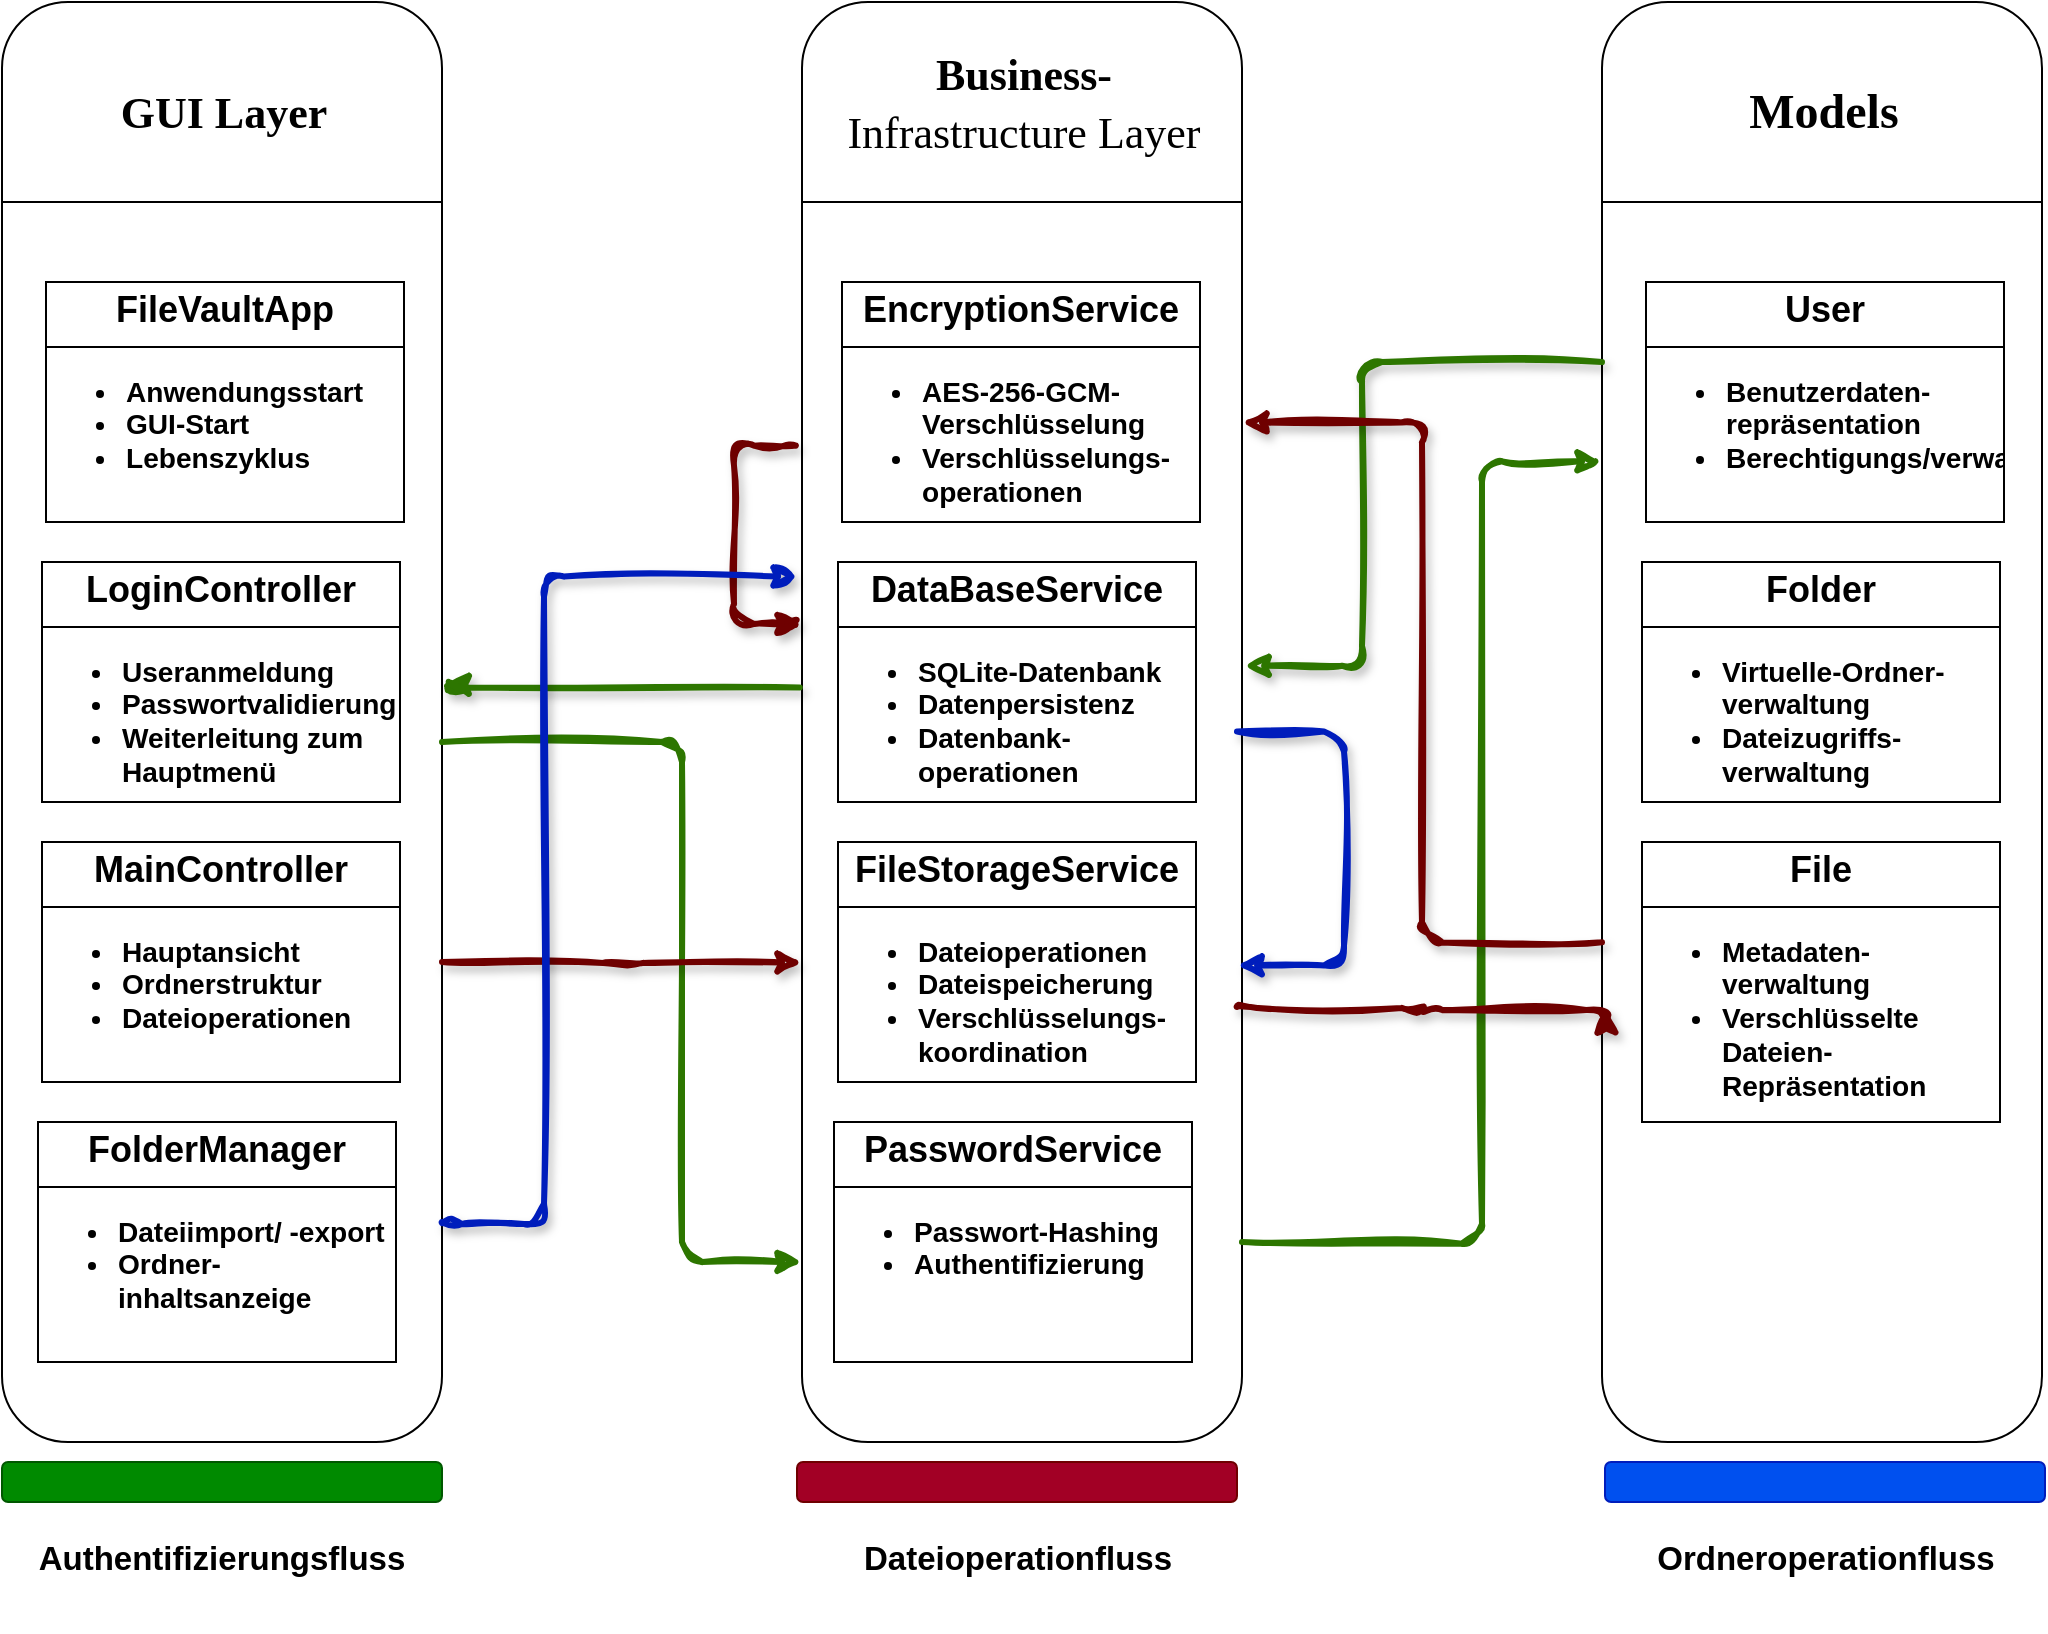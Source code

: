 <mxfile version="26.2.13">
  <diagram name="Page-1" id="e56a1550-8fbb-45ad-956c-1786394a9013">
    <mxGraphModel dx="1447" dy="596" grid="1" gridSize="10" guides="1" tooltips="1" connect="1" arrows="1" fold="1" page="1" pageScale="1" pageWidth="1100" pageHeight="850" background="none" math="0" shadow="0">
      <root>
        <mxCell id="0" />
        <mxCell id="1" parent="0" />
        <mxCell id="-yXR84pEISBXPebQsvSQ-5" value="" style="rounded=1;whiteSpace=wrap;html=1;" parent="1" vertex="1">
          <mxGeometry x="40" y="30" width="220" height="720" as="geometry" />
        </mxCell>
        <mxCell id="-yXR84pEISBXPebQsvSQ-6" value="&lt;h1&gt;&lt;font face=&quot;Verdana&quot; style=&quot;font-size: 22px;&quot;&gt;GUI Layer&lt;/font&gt;&lt;/h1&gt;" style="text;html=1;align=center;verticalAlign=middle;whiteSpace=wrap;rounded=0;" parent="1" vertex="1">
          <mxGeometry x="61" y="60" width="180" height="50" as="geometry" />
        </mxCell>
        <mxCell id="-yXR84pEISBXPebQsvSQ-9" value="" style="endArrow=none;html=1;rounded=0;" parent="1" edge="1">
          <mxGeometry width="50" height="50" relative="1" as="geometry">
            <mxPoint x="40" y="130" as="sourcePoint" />
            <mxPoint x="260" y="130" as="targetPoint" />
          </mxGeometry>
        </mxCell>
        <mxCell id="-yXR84pEISBXPebQsvSQ-30" value="" style="rounded=1;whiteSpace=wrap;html=1;" parent="1" vertex="1">
          <mxGeometry x="440" y="30" width="220" height="720" as="geometry" />
        </mxCell>
        <mxCell id="-yXR84pEISBXPebQsvSQ-31" value="&lt;h1&gt;&lt;font face=&quot;Verdana&quot; style=&quot;font-size: 22px;&quot;&gt;Business-&lt;/font&gt;&lt;span style=&quot;font-size: 22px; font-family: Verdana; background-color: transparent; color: light-dark(rgb(0, 0, 0), rgb(255, 255, 255)); font-weight: normal;&quot;&gt;Infrastructure Layer&lt;/span&gt;&lt;/h1&gt;" style="text;html=1;align=center;verticalAlign=middle;whiteSpace=wrap;rounded=0;" parent="1" vertex="1">
          <mxGeometry x="461" y="40" width="180" height="80" as="geometry" />
        </mxCell>
        <mxCell id="-yXR84pEISBXPebQsvSQ-32" value="" style="endArrow=none;html=1;rounded=0;" parent="1" edge="1">
          <mxGeometry width="50" height="50" relative="1" as="geometry">
            <mxPoint x="440" y="130" as="sourcePoint" />
            <mxPoint x="660" y="130" as="targetPoint" />
          </mxGeometry>
        </mxCell>
        <mxCell id="-yXR84pEISBXPebQsvSQ-37" value="" style="rounded=1;whiteSpace=wrap;html=1;" parent="1" vertex="1">
          <mxGeometry x="840" y="30" width="220" height="720" as="geometry" />
        </mxCell>
        <mxCell id="-yXR84pEISBXPebQsvSQ-38" value="&lt;h1&gt;&lt;font face=&quot;Verdana&quot;&gt;Models&lt;/font&gt;&lt;/h1&gt;" style="text;html=1;align=center;verticalAlign=middle;whiteSpace=wrap;rounded=0;" parent="1" vertex="1">
          <mxGeometry x="861" y="60" width="180" height="50" as="geometry" />
        </mxCell>
        <mxCell id="-yXR84pEISBXPebQsvSQ-39" value="" style="endArrow=none;html=1;rounded=0;" parent="1" edge="1">
          <mxGeometry width="50" height="50" relative="1" as="geometry">
            <mxPoint x="840" y="130" as="sourcePoint" />
            <mxPoint x="1060" y="130" as="targetPoint" />
          </mxGeometry>
        </mxCell>
        <mxCell id="-yXR84pEISBXPebQsvSQ-44" value="&lt;h2 style=&quot;margin:0px;margin-top:4px;text-align:center;&quot;&gt;EncryptionService&lt;/h2&gt;&lt;hr size=&quot;1&quot; style=&quot;border-style:solid;&quot;&gt;&lt;h3&gt;&lt;div style=&quot;height:2px;&quot;&gt;&lt;ul&gt;&lt;li&gt;AES-256-GCM- Verschlüsselung&lt;/li&gt;&lt;li&gt;Verschlüsselungs-operationen&lt;/li&gt;&lt;/ul&gt;&lt;div&gt;&lt;br&gt;&lt;/div&gt;&lt;/div&gt;&lt;/h3&gt;" style="verticalAlign=top;align=left;overflow=fill;html=1;whiteSpace=wrap;" parent="1" vertex="1">
          <mxGeometry x="460" y="170" width="179" height="120" as="geometry" />
        </mxCell>
        <mxCell id="-yXR84pEISBXPebQsvSQ-47" value="&lt;h2 style=&quot;margin:0px;margin-top:4px;text-align:center;&quot;&gt;DataBaseService&lt;/h2&gt;&lt;hr size=&quot;1&quot; style=&quot;border-style:solid;&quot;&gt;&lt;h3&gt;&lt;div style=&quot;height:2px;&quot;&gt;&lt;ul&gt;&lt;li&gt;SQLite-Datenbank&lt;/li&gt;&lt;li&gt;Datenpersistenz&lt;/li&gt;&lt;li&gt;Datenbank-operationen&lt;/li&gt;&lt;/ul&gt;&lt;div&gt;&lt;br&gt;&lt;/div&gt;&lt;/div&gt;&lt;/h3&gt;" style="verticalAlign=top;align=left;overflow=fill;html=1;whiteSpace=wrap;" parent="1" vertex="1">
          <mxGeometry x="458" y="310" width="179" height="120" as="geometry" />
        </mxCell>
        <mxCell id="-yXR84pEISBXPebQsvSQ-48" value="&lt;h2 style=&quot;margin:0px;margin-top:4px;text-align:center;&quot;&gt;&lt;b&gt;FileStorageService&lt;/b&gt;&lt;/h2&gt;&lt;hr size=&quot;1&quot; style=&quot;border-style:solid;&quot;&gt;&lt;h3&gt;&lt;div style=&quot;height:2px;&quot;&gt;&lt;ul&gt;&lt;li&gt;Dateioperationen&lt;/li&gt;&lt;li&gt;Dateispeicherung&lt;/li&gt;&lt;li&gt;Verschlüsselungs-koordination&lt;/li&gt;&lt;/ul&gt;&lt;div&gt;&lt;br&gt;&lt;/div&gt;&lt;/div&gt;&lt;/h3&gt;" style="verticalAlign=top;align=left;overflow=fill;html=1;whiteSpace=wrap;" parent="1" vertex="1">
          <mxGeometry x="458" y="450" width="179" height="120" as="geometry" />
        </mxCell>
        <mxCell id="-yXR84pEISBXPebQsvSQ-49" value="&lt;h2 style=&quot;margin:0px;margin-top:4px;text-align:center;&quot;&gt;PasswordService&lt;/h2&gt;&lt;hr size=&quot;1&quot; style=&quot;border-style:solid;&quot;&gt;&lt;h3&gt;&lt;div style=&quot;height:2px;&quot;&gt;&lt;ul&gt;&lt;li&gt;Passwort-Hashing&lt;/li&gt;&lt;li&gt;Authentifizierung&lt;/li&gt;&lt;/ul&gt;&lt;div&gt;&lt;br&gt;&lt;/div&gt;&lt;/div&gt;&lt;/h3&gt;" style="verticalAlign=top;align=left;overflow=fill;html=1;whiteSpace=wrap;" parent="1" vertex="1">
          <mxGeometry x="456" y="590" width="179" height="120" as="geometry" />
        </mxCell>
        <mxCell id="-yXR84pEISBXPebQsvSQ-54" value="&lt;h2 style=&quot;margin:0px;margin-top:4px;text-align:center;&quot;&gt;FileVaultApp&lt;/h2&gt;&lt;hr size=&quot;1&quot; style=&quot;border-style:solid;&quot;&gt;&lt;h3&gt;&lt;div style=&quot;height:2px;&quot;&gt;&lt;ul&gt;&lt;li&gt;Anwendungsstart&lt;/li&gt;&lt;li&gt;GUI-Start&lt;/li&gt;&lt;li&gt;Lebenszyklus&lt;/li&gt;&lt;/ul&gt;&lt;div&gt;&lt;br&gt;&lt;/div&gt;&lt;/div&gt;&lt;/h3&gt;" style="verticalAlign=top;align=left;overflow=fill;html=1;whiteSpace=wrap;" parent="1" vertex="1">
          <mxGeometry x="62" y="170" width="179" height="120" as="geometry" />
        </mxCell>
        <mxCell id="-yXR84pEISBXPebQsvSQ-55" value="&lt;h2 style=&quot;margin:0px;margin-top:4px;text-align:center;&quot;&gt;&lt;b&gt;LoginController&lt;/b&gt;&lt;/h2&gt;&lt;hr size=&quot;1&quot; style=&quot;border-style:solid;&quot;&gt;&lt;h3&gt;&lt;div style=&quot;height:2px;&quot;&gt;&lt;ul&gt;&lt;li&gt;Useranmeldung&lt;/li&gt;&lt;li&gt;Passwortvalidierung&lt;/li&gt;&lt;li&gt;Weiterleitung zum Hauptmenü&lt;/li&gt;&lt;/ul&gt;&lt;/div&gt;&lt;/h3&gt;" style="verticalAlign=top;align=left;overflow=fill;html=1;whiteSpace=wrap;" parent="1" vertex="1">
          <mxGeometry x="60" y="310" width="179" height="120" as="geometry" />
        </mxCell>
        <mxCell id="-yXR84pEISBXPebQsvSQ-56" value="&lt;h2 style=&quot;margin:0px;margin-top:4px;text-align:center;&quot;&gt;&lt;b&gt;MainController&lt;/b&gt;&lt;/h2&gt;&lt;hr size=&quot;1&quot; style=&quot;border-style:solid;&quot;&gt;&lt;h3&gt;&lt;div style=&quot;height:2px;&quot;&gt;&lt;ul&gt;&lt;li&gt;Hauptansicht&lt;/li&gt;&lt;li&gt;Ordnerstruktur&lt;/li&gt;&lt;li&gt;Dateioperationen&lt;/li&gt;&lt;/ul&gt;&lt;div&gt;&lt;br&gt;&lt;/div&gt;&lt;/div&gt;&lt;/h3&gt;" style="verticalAlign=top;align=left;overflow=fill;html=1;whiteSpace=wrap;" parent="1" vertex="1">
          <mxGeometry x="60" y="450" width="179" height="120" as="geometry" />
        </mxCell>
        <mxCell id="-yXR84pEISBXPebQsvSQ-57" value="&lt;h2 style=&quot;margin:0px;margin-top:4px;text-align:center;&quot;&gt;FolderManager&lt;/h2&gt;&lt;hr size=&quot;1&quot; style=&quot;border-style:solid;&quot;&gt;&lt;h3&gt;&lt;div style=&quot;height:2px;&quot;&gt;&lt;ul&gt;&lt;li&gt;Dateiimport/ -export&lt;/li&gt;&lt;li&gt;Ordner-inhaltsanzeige&lt;/li&gt;&lt;/ul&gt;&lt;/div&gt;&lt;/h3&gt;" style="verticalAlign=top;align=left;overflow=fill;html=1;whiteSpace=wrap;" parent="1" vertex="1">
          <mxGeometry x="58" y="590" width="179" height="120" as="geometry" />
        </mxCell>
        <mxCell id="-yXR84pEISBXPebQsvSQ-58" value="&lt;h2 style=&quot;margin:0px;margin-top:4px;text-align:center;&quot;&gt;User&lt;/h2&gt;&lt;hr size=&quot;1&quot; style=&quot;border-style:solid;&quot;&gt;&lt;h3&gt;&lt;div style=&quot;height:2px;&quot;&gt;&lt;ul&gt;&lt;li&gt;Benutzerdaten-repräsentation&lt;/li&gt;&lt;li&gt;Berechtigungs/verwaltung&lt;/li&gt;&lt;/ul&gt;&lt;div&gt;&lt;br&gt;&lt;/div&gt;&lt;/div&gt;&lt;/h3&gt;" style="verticalAlign=top;align=left;overflow=fill;html=1;whiteSpace=wrap;" parent="1" vertex="1">
          <mxGeometry x="862" y="170" width="179" height="120" as="geometry" />
        </mxCell>
        <mxCell id="-yXR84pEISBXPebQsvSQ-59" value="&lt;h2 style=&quot;margin:0px;margin-top:4px;text-align:center;&quot;&gt;Folder&lt;/h2&gt;&lt;hr size=&quot;1&quot; style=&quot;border-style:solid;&quot;&gt;&lt;h3&gt;&lt;div style=&quot;height:2px;&quot;&gt;&lt;ul&gt;&lt;li&gt;Virtuelle-Ordner-verwaltung&lt;/li&gt;&lt;li&gt;Dateizugriffs-verwaltung&lt;/li&gt;&lt;/ul&gt;&lt;div&gt;&lt;br&gt;&lt;/div&gt;&lt;/div&gt;&lt;/h3&gt;" style="verticalAlign=top;align=left;overflow=fill;html=1;whiteSpace=wrap;" parent="1" vertex="1">
          <mxGeometry x="860" y="310" width="179" height="120" as="geometry" />
        </mxCell>
        <mxCell id="-yXR84pEISBXPebQsvSQ-60" value="&lt;h2 style=&quot;margin:0px;margin-top:4px;text-align:center;&quot;&gt;File&lt;/h2&gt;&lt;hr size=&quot;1&quot; style=&quot;border-style:solid;&quot;&gt;&lt;h3&gt;&lt;div style=&quot;height:2px;&quot;&gt;&lt;ul&gt;&lt;li&gt;Metadaten-verwaltung&lt;/li&gt;&lt;li&gt;Verschlüsselte Dateien- Repräsentation&lt;table class=&quot;kb-table full-width bordered&quot;&gt;&lt;tbody&gt;&lt;tr&gt;&lt;td&gt;&lt;br&gt;&lt;/td&gt;&lt;br/&gt;&lt;td&gt;&lt;br&gt;&lt;/td&gt;&lt;/tr&gt;&lt;/tbody&gt;&lt;/table&gt;&lt;/li&gt;&lt;/ul&gt;&lt;/div&gt;&lt;/h3&gt;" style="verticalAlign=top;align=left;overflow=fill;html=1;whiteSpace=wrap;" parent="1" vertex="1">
          <mxGeometry x="860" y="450" width="179" height="140" as="geometry" />
        </mxCell>
        <mxCell id="-yXR84pEISBXPebQsvSQ-68" style="edgeStyle=orthogonalEdgeStyle;rounded=1;orthogonalLoop=1;jettySize=auto;html=1;fillColor=#60a917;strokeColor=#2D7600;curved=0;sketch=1;curveFitting=1;jiggle=2;shadow=0;flowAnimation=0;startSize=6;strokeWidth=3;jumpStyle=gap;entryX=0;entryY=0.875;entryDx=0;entryDy=0;entryPerimeter=0;" parent="1" target="-yXR84pEISBXPebQsvSQ-30" edge="1">
          <mxGeometry relative="1" as="geometry">
            <mxPoint x="270" y="500" as="targetPoint" />
            <mxPoint x="260" y="400" as="sourcePoint" />
            <Array as="points">
              <mxPoint x="260" y="400" />
              <mxPoint x="380" y="400" />
              <mxPoint x="380" y="660" />
            </Array>
          </mxGeometry>
        </mxCell>
        <mxCell id="Wj3pU2oSyz4qSfwIh86G-1" style="edgeStyle=orthogonalEdgeStyle;rounded=1;orthogonalLoop=1;jettySize=auto;html=1;exitX=1;exitY=0.25;exitDx=0;exitDy=0;fillColor=#60a917;strokeColor=#2D7600;curved=0;sketch=1;curveFitting=1;jiggle=2;shadow=0;flowAnimation=0;startSize=6;strokeWidth=3;jumpStyle=gap;entryX=0;entryY=0.319;entryDx=0;entryDy=0;entryPerimeter=0;" parent="1" target="-yXR84pEISBXPebQsvSQ-37" edge="1">
          <mxGeometry relative="1" as="geometry">
            <mxPoint x="820" y="520" as="targetPoint" />
            <mxPoint x="660" y="650" as="sourcePoint" />
            <Array as="points">
              <mxPoint x="660" y="651" />
              <mxPoint x="780" y="651" />
              <mxPoint x="780" y="260" />
            </Array>
          </mxGeometry>
        </mxCell>
        <mxCell id="Wj3pU2oSyz4qSfwIh86G-3" value="" style="endArrow=classic;html=1;rounded=1;shadow=1;sketch=1;jiggle=2;curveFitting=1;strokeColor=#2D7600;strokeWidth=3;align=center;verticalAlign=middle;fontFamily=Helvetica;fontSize=11;fontColor=default;labelBackgroundColor=default;edgeStyle=orthogonalEdgeStyle;startSize=6;flowAnimation=1;curved=0;fillColor=#60a917;exitX=0;exitY=0.25;exitDx=0;exitDy=0;entryX=1.005;entryY=0.461;entryDx=0;entryDy=0;entryPerimeter=0;" parent="1" source="-yXR84pEISBXPebQsvSQ-37" target="-yXR84pEISBXPebQsvSQ-30" edge="1">
          <mxGeometry width="50" height="50" relative="1" as="geometry">
            <mxPoint x="770" y="200" as="sourcePoint" />
            <mxPoint x="820" y="150" as="targetPoint" />
            <Array as="points">
              <mxPoint x="720" y="210" />
              <mxPoint x="720" y="362" />
            </Array>
          </mxGeometry>
        </mxCell>
        <mxCell id="Wj3pU2oSyz4qSfwIh86G-4" value="" style="endArrow=classic;html=1;rounded=1;shadow=1;sketch=1;jiggle=2;curveFitting=1;strokeColor=#2D7600;strokeWidth=3;align=center;verticalAlign=middle;fontFamily=Helvetica;fontSize=11;fontColor=default;labelBackgroundColor=default;edgeStyle=orthogonalEdgeStyle;startSize=6;flowAnimation=1;curved=0;fillColor=#60a917;exitX=-0.005;exitY=0.451;exitDx=0;exitDy=0;exitPerimeter=0;entryX=1.005;entryY=0.449;entryDx=0;entryDy=0;entryPerimeter=0;" parent="1" edge="1">
          <mxGeometry width="50" height="50" relative="1" as="geometry">
            <mxPoint x="438.9" y="372.72" as="sourcePoint" />
            <mxPoint x="261.1" y="371.28" as="targetPoint" />
            <Array as="points">
              <mxPoint x="263" y="373" />
              <mxPoint x="263" y="371" />
            </Array>
          </mxGeometry>
        </mxCell>
        <mxCell id="Wj3pU2oSyz4qSfwIh86G-7" value="" style="rounded=1;whiteSpace=wrap;html=1;fontFamily=Helvetica;fontSize=11;fontColor=#ffffff;labelBackgroundColor=default;fillColor=#008a00;strokeColor=#005700;" parent="1" vertex="1">
          <mxGeometry x="40" y="760" width="220" height="20" as="geometry" />
        </mxCell>
        <mxCell id="Wj3pU2oSyz4qSfwIh86G-8" value="&lt;h2&gt;Authentifizierungsfluss&lt;/h2&gt;&lt;div&gt;&lt;br&gt;&lt;/div&gt;" style="text;html=1;align=center;verticalAlign=middle;whiteSpace=wrap;rounded=0;fontFamily=Helvetica;fontSize=11;fontColor=default;labelBackgroundColor=none;" parent="1" vertex="1">
          <mxGeometry x="40" y="800" width="220" height="30" as="geometry" />
        </mxCell>
        <mxCell id="Wj3pU2oSyz4qSfwIh86G-9" value="" style="rounded=1;whiteSpace=wrap;html=1;fontFamily=Helvetica;fontSize=11;fontColor=#ffffff;labelBackgroundColor=default;fillColor=#a20025;strokeColor=#6F0000;" parent="1" vertex="1">
          <mxGeometry x="437.5" y="760" width="220" height="20" as="geometry" />
        </mxCell>
        <mxCell id="Wj3pU2oSyz4qSfwIh86G-10" value="&lt;h2&gt;Dateioperationfluss&lt;/h2&gt;&lt;div&gt;&lt;br&gt;&lt;/div&gt;" style="text;html=1;align=center;verticalAlign=middle;whiteSpace=wrap;rounded=0;fontFamily=Helvetica;fontSize=11;fontColor=default;labelBackgroundColor=none;" parent="1" vertex="1">
          <mxGeometry x="437.5" y="800" width="220" height="30" as="geometry" />
        </mxCell>
        <mxCell id="Wj3pU2oSyz4qSfwIh86G-12" value="" style="endArrow=classic;html=1;rounded=1;shadow=1;sketch=1;jiggle=2;curveFitting=1;strokeColor=#6F0000;strokeWidth=3;align=center;verticalAlign=middle;fontFamily=Helvetica;fontSize=11;fontColor=default;labelBackgroundColor=default;edgeStyle=orthogonalEdgeStyle;startSize=6;flowAnimation=1;curved=0;fillColor=#a20025;entryX=0;entryY=0.667;entryDx=0;entryDy=0;entryPerimeter=0;" parent="1" target="-yXR84pEISBXPebQsvSQ-30" edge="1">
          <mxGeometry width="50" height="50" relative="1" as="geometry">
            <mxPoint x="260" y="510" as="sourcePoint" />
            <mxPoint x="310" y="460" as="targetPoint" />
          </mxGeometry>
        </mxCell>
        <mxCell id="Wj3pU2oSyz4qSfwIh86G-15" value="" style="endArrow=classic;html=1;rounded=1;shadow=1;sketch=1;jiggle=2;curveFitting=1;strokeColor=#6F0000;strokeWidth=3;align=center;verticalAlign=middle;fontFamily=Helvetica;fontSize=11;fontColor=default;labelBackgroundColor=default;edgeStyle=orthogonalEdgeStyle;startSize=6;flowAnimation=1;curved=0;fillColor=#a20025;entryX=0.009;entryY=0.668;entryDx=0;entryDy=0;entryPerimeter=0;" parent="1" edge="1">
          <mxGeometry width="50" height="50" relative="1" as="geometry">
            <mxPoint x="657.5" y="532" as="sourcePoint" />
            <mxPoint x="841.98" y="532.96" as="targetPoint" />
            <Array as="points">
              <mxPoint x="658" y="533" />
              <mxPoint x="750" y="533" />
              <mxPoint x="750" y="534" />
            </Array>
          </mxGeometry>
        </mxCell>
        <mxCell id="Wj3pU2oSyz4qSfwIh86G-16" value="" style="endArrow=classic;html=1;rounded=1;shadow=1;sketch=1;jiggle=2;curveFitting=1;strokeColor=#6F0000;strokeWidth=3;align=center;verticalAlign=middle;fontFamily=Helvetica;fontSize=11;fontColor=default;labelBackgroundColor=default;edgeStyle=orthogonalEdgeStyle;startSize=6;flowAnimation=1;curved=0;fillColor=#a20025;exitX=0;exitY=0.653;exitDx=0;exitDy=0;exitPerimeter=0;entryX=1;entryY=0.292;entryDx=0;entryDy=0;entryPerimeter=0;" parent="1" source="-yXR84pEISBXPebQsvSQ-37" target="-yXR84pEISBXPebQsvSQ-30" edge="1">
          <mxGeometry width="50" height="50" relative="1" as="geometry">
            <mxPoint x="710" y="500" as="sourcePoint" />
            <mxPoint x="670" y="240" as="targetPoint" />
          </mxGeometry>
        </mxCell>
        <mxCell id="Wj3pU2oSyz4qSfwIh86G-18" value="" style="endArrow=classic;html=1;rounded=1;shadow=1;sketch=1;jiggle=2;curveFitting=1;strokeColor=#6F0000;strokeWidth=3;align=center;verticalAlign=middle;fontFamily=Helvetica;fontSize=11;fontColor=default;labelBackgroundColor=default;edgeStyle=orthogonalEdgeStyle;startSize=6;flowAnimation=1;curved=0;fillColor=#a20025;exitX=-0.014;exitY=0.308;exitDx=0;exitDy=0;exitPerimeter=0;" parent="1" source="-yXR84pEISBXPebQsvSQ-30" edge="1">
          <mxGeometry width="50" height="50" relative="1" as="geometry">
            <mxPoint x="310" y="250" as="sourcePoint" />
            <mxPoint x="440" y="341" as="targetPoint" />
            <Array as="points">
              <mxPoint x="406" y="252" />
              <mxPoint x="406" y="341" />
              <mxPoint x="439" y="341" />
            </Array>
          </mxGeometry>
        </mxCell>
        <mxCell id="Wj3pU2oSyz4qSfwIh86G-19" value="" style="rounded=1;whiteSpace=wrap;html=1;fontFamily=Helvetica;fontSize=11;fontColor=#ffffff;labelBackgroundColor=default;fillColor=#0050ef;strokeColor=#001DBC;" parent="1" vertex="1">
          <mxGeometry x="841.5" y="760" width="220" height="20" as="geometry" />
        </mxCell>
        <mxCell id="Wj3pU2oSyz4qSfwIh86G-20" value="&lt;h2&gt;Ordneroperationfluss&lt;/h2&gt;&lt;div&gt;&lt;br&gt;&lt;/div&gt;" style="text;html=1;align=center;verticalAlign=middle;whiteSpace=wrap;rounded=0;fontFamily=Helvetica;fontSize=11;fontColor=default;labelBackgroundColor=none;" parent="1" vertex="1">
          <mxGeometry x="841.5" y="800" width="220" height="30" as="geometry" />
        </mxCell>
        <mxCell id="Wj3pU2oSyz4qSfwIh86G-21" value="" style="endArrow=classic;html=1;rounded=1;shadow=1;sketch=1;jiggle=2;curveFitting=1;strokeColor=#001DBC;strokeWidth=3;align=center;verticalAlign=middle;fontFamily=Helvetica;fontSize=11;fontColor=default;labelBackgroundColor=default;edgeStyle=orthogonalEdgeStyle;startSize=6;flowAnimation=1;curved=0;fillColor=#0050ef;entryX=-0.009;entryY=0.399;entryDx=0;entryDy=0;entryPerimeter=0;" parent="1" target="-yXR84pEISBXPebQsvSQ-30" edge="1">
          <mxGeometry width="50" height="50" relative="1" as="geometry">
            <mxPoint x="260" y="640" as="sourcePoint" />
            <mxPoint x="310" y="330" as="targetPoint" />
            <Array as="points">
              <mxPoint x="260" y="641" />
              <mxPoint x="311" y="641" />
              <mxPoint x="311" y="317" />
            </Array>
          </mxGeometry>
        </mxCell>
        <mxCell id="Wj3pU2oSyz4qSfwIh86G-22" value="" style="endArrow=classic;html=1;rounded=1;shadow=1;sketch=1;jiggle=2;curveFitting=1;strokeColor=#001DBC;strokeWidth=3;align=center;verticalAlign=middle;fontFamily=Helvetica;fontSize=11;fontColor=default;labelBackgroundColor=default;edgeStyle=orthogonalEdgeStyle;startSize=6;flowAnimation=1;curved=0;fillColor=#0050ef;entryX=0.989;entryY=0.669;entryDx=0;entryDy=0;entryPerimeter=0;" parent="1" target="-yXR84pEISBXPebQsvSQ-30" edge="1">
          <mxGeometry width="50" height="50" relative="1" as="geometry">
            <mxPoint x="657.5" y="394.75" as="sourcePoint" />
            <mxPoint x="710" y="510" as="targetPoint" />
            <Array as="points">
              <mxPoint x="711" y="395" />
              <mxPoint x="711" y="512" />
            </Array>
          </mxGeometry>
        </mxCell>
      </root>
    </mxGraphModel>
  </diagram>
</mxfile>

